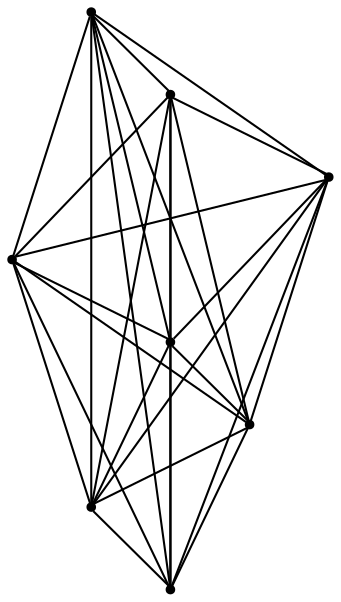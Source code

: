 strict graph {
    splines="line";
    node [margin=0 shape=point style=filled];

    0 [label="n0"]
    1 [label="n1"]
    2 [label="n2"]
    3 [label="n3"]
    4 [label="n4"]
    5 [label="n5"]
    6 [label="n6"]
    7 [label="n7"]

    0 -- 1
    0 -- 2
    0 -- 3
    0 -- 4
    0 -- 5
    0 -- 6
    0 -- 7
    1 -- 2
    1 -- 3
    1 -- 4
    1 -- 5
    1 -- 6
    1 -- 7
    2 -- 3
    2 -- 4
    2 -- 5
    2 -- 6
    2 -- 7
    3 -- 4
    3 -- 5
    3 -- 6
    3 -- 7
    4 -- 5
    4 -- 6
    4 -- 7
    5 -- 6
    5 -- 7
    6 -- 7
}
